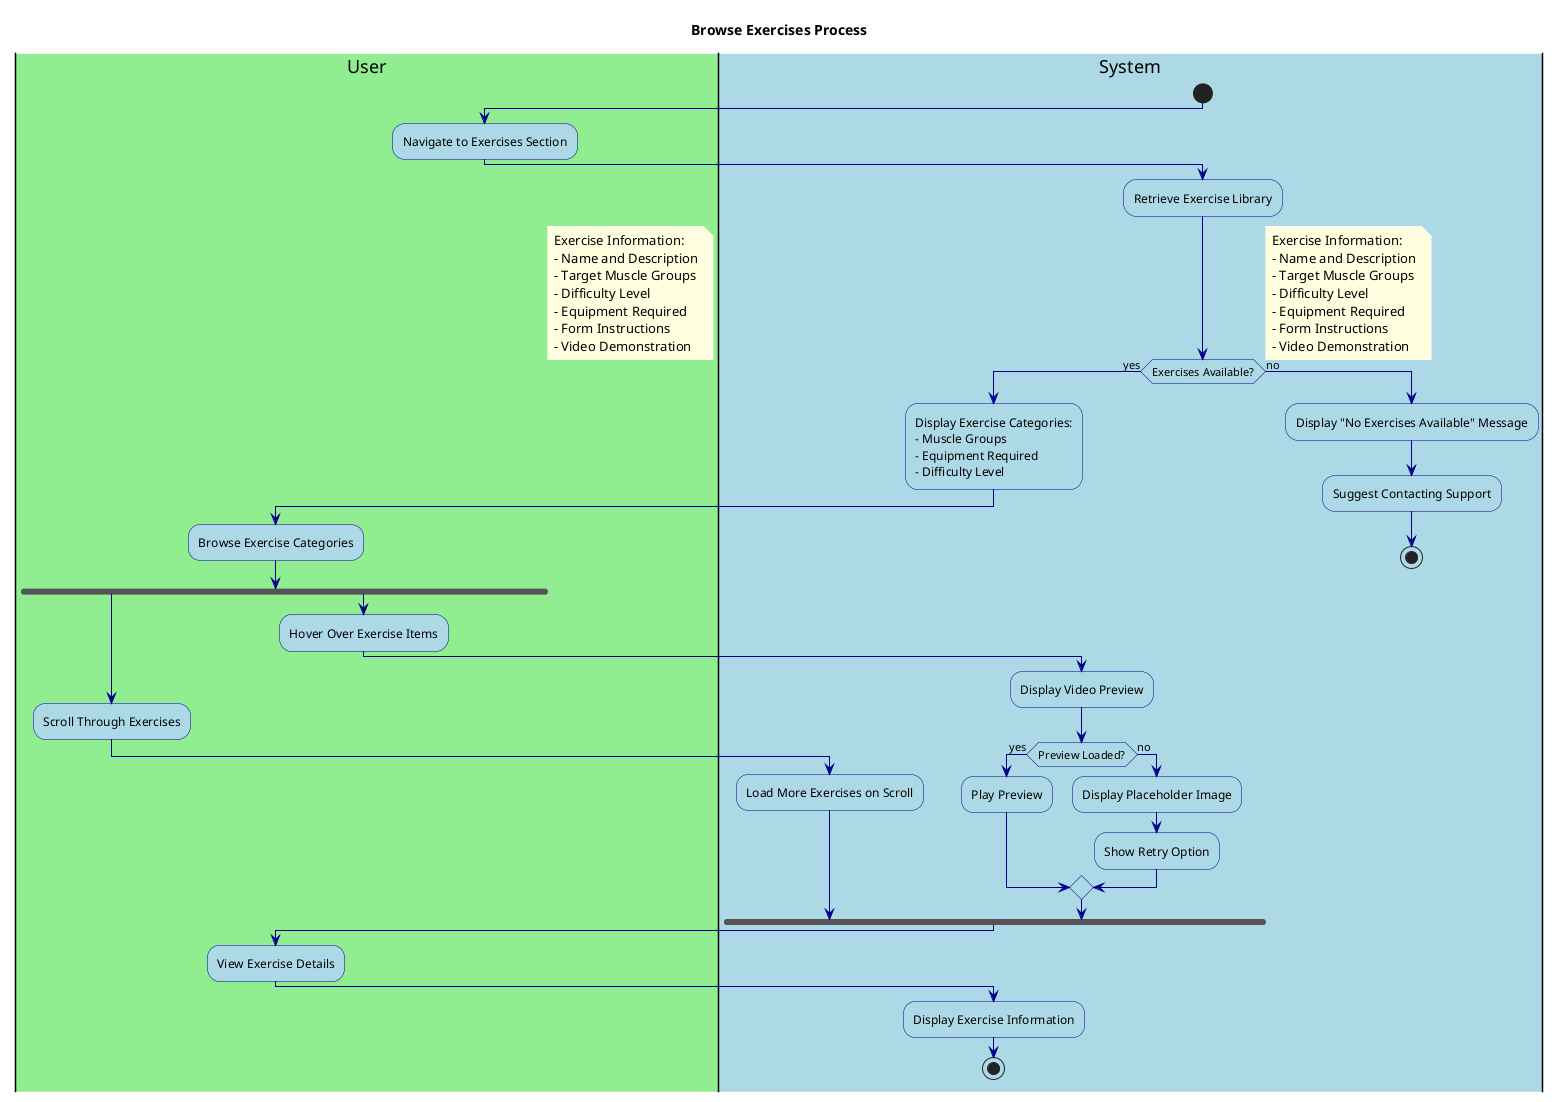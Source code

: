 @startuml BrowseExercises

' Styling
skinparam backgroundColor white
skinparam activity {
    BackgroundColor LightBlue
    BorderColor DarkBlue
    FontColor Black
}
skinparam arrow {
    Color DarkBlue
    FontColor Black
}
skinparam note {
    BackgroundColor LightYellow
    BorderColor DarkYellow
    FontColor Black
}

title Browse Exercises Process

|#LightGreen|User|
|#LightBlue|System|

start

|User|
:Navigate to Exercises Section;

|System|
:Retrieve Exercise Library;

if (Exercises Available?) then (yes)
  :Display Exercise Categories:
  - Muscle Groups
  - Equipment Required
  - Difficulty Level;
  
  |User|
  :Browse Exercise Categories;
  
  fork
    |User|
    :Scroll Through Exercises;
    
    |System|
    :Load More Exercises on Scroll;
  fork again
    |User|
    :Hover Over Exercise Items;
    
    |System|
    :Display Video Preview;
    
    if (Preview Loaded?) then (yes)
      :Play Preview;
    else (no)
      :Display Placeholder Image;
      :Show Retry Option;
    endif
  end fork
  
  |User|
  :View Exercise Details;
  
  |System|
  :Display Exercise Information;
  
  stop
else (no)
  :Display "No Exercises Available" Message;
  :Suggest Contacting Support;
  
  stop
endif

note right
  Exercise Information:
  - Name and Description
  - Target Muscle Groups
  - Difficulty Level
  - Equipment Required
  - Form Instructions
  - Video Demonstration
end note

@enduml 